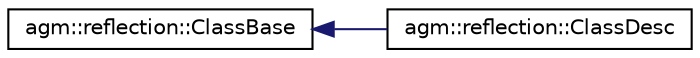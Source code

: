 digraph "圖形化之類別階層"
{
  edge [fontname="Helvetica",fontsize="10",labelfontname="Helvetica",labelfontsize="10"];
  node [fontname="Helvetica",fontsize="10",shape=record];
  rankdir="LR";
  Node1 [label="agm::reflection::ClassBase",height=0.2,width=0.4,color="black", fillcolor="white", style="filled",URL="$classagm_1_1reflection_1_1_class_base.html"];
  Node1 -> Node2 [dir="back",color="midnightblue",fontsize="10",style="solid",fontname="Helvetica"];
  Node2 [label="agm::reflection::ClassDesc",height=0.2,width=0.4,color="black", fillcolor="white", style="filled",URL="$classagm_1_1reflection_1_1_class_desc.html",tooltip="The Class class is used as a placeholder for run-time information of an an object&#39;s class..."];
}

